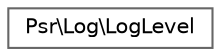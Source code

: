 digraph "Graphical Class Hierarchy"
{
 // LATEX_PDF_SIZE
  bgcolor="transparent";
  edge [fontname=Helvetica,fontsize=10,labelfontname=Helvetica,labelfontsize=10];
  node [fontname=Helvetica,fontsize=10,shape=box,height=0.2,width=0.4];
  rankdir="LR";
  Node0 [id="Node000000",label="Psr\\Log\\LogLevel",height=0.2,width=0.4,color="grey40", fillcolor="white", style="filled",URL="$classPsr_1_1Log_1_1LogLevel.html",tooltip=" "];
}
